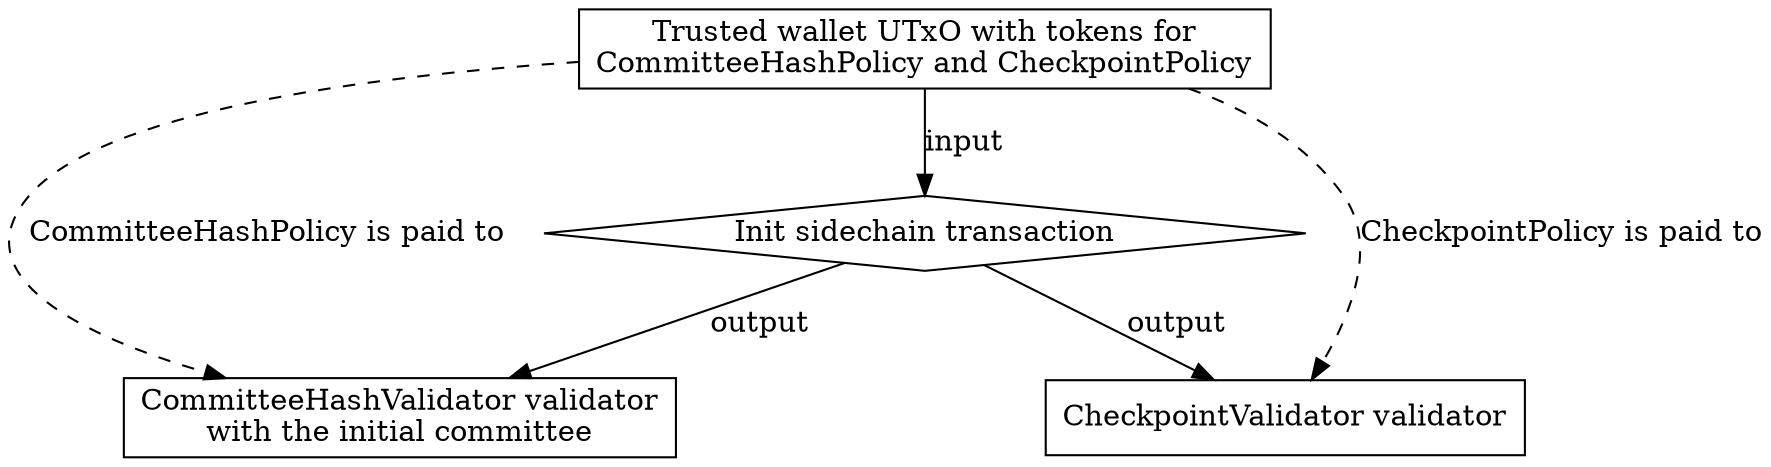 strict digraph {
  node [shape=record]
  graph [nodesep="0.5", ranksep="0.5"]

  trustedWallet [ label = "Trusted wallet UTxO with tokens for\nCommitteeHashPolicy and CheckpointPolicy"];
  transaction [ label = "Init sidechain transaction", shape=diamond ];
  // committeeHashPolicy [ label = "CommitteeHashPolicy NFT\nminting policy"];
  committteeHashValidator [ label = "CommitteeHashValidator validator\nwith the initial committee"];
  // checkpointPolicy [ label = "CheckpointPolicy NFT\nminting policy"];
  checkpointValidator [ label = "CheckpointValidator validator"];

  trustedWallet -> transaction [ label = "input"];
  // trustedWallet -> committeeHashPolicy [ label = "CommitteeHashPolicy NFT is paid to", style=dashed];
  // transaction -> committeeHashPolicy [ label = "mints" ];
  // committeeHashPolicy -> committteeHashValidator [ label = "is paid to", style=dashed ]
  transaction -> committteeHashValidator [ label = "output"];
  trustedWallet -> committteeHashValidator [ label = "CommitteeHashPolicy is paid to", style=dashed ]

  // trustedWallet -> checkpointPolicy [ label = "CheckpointPolicy NFT is paid to", style=dashed];
  // transaction -> checkpointPolicy [ label = "mints" ];
  // checkpointPolicy -> checkpointValidator [ label = "is paid to", style=dashed ]
  transaction -> checkpointValidator [ label = "output"];
  trustedWallet -> checkpointValidator [ label = "CheckpointPolicy is paid to", style=dashed ]
}
